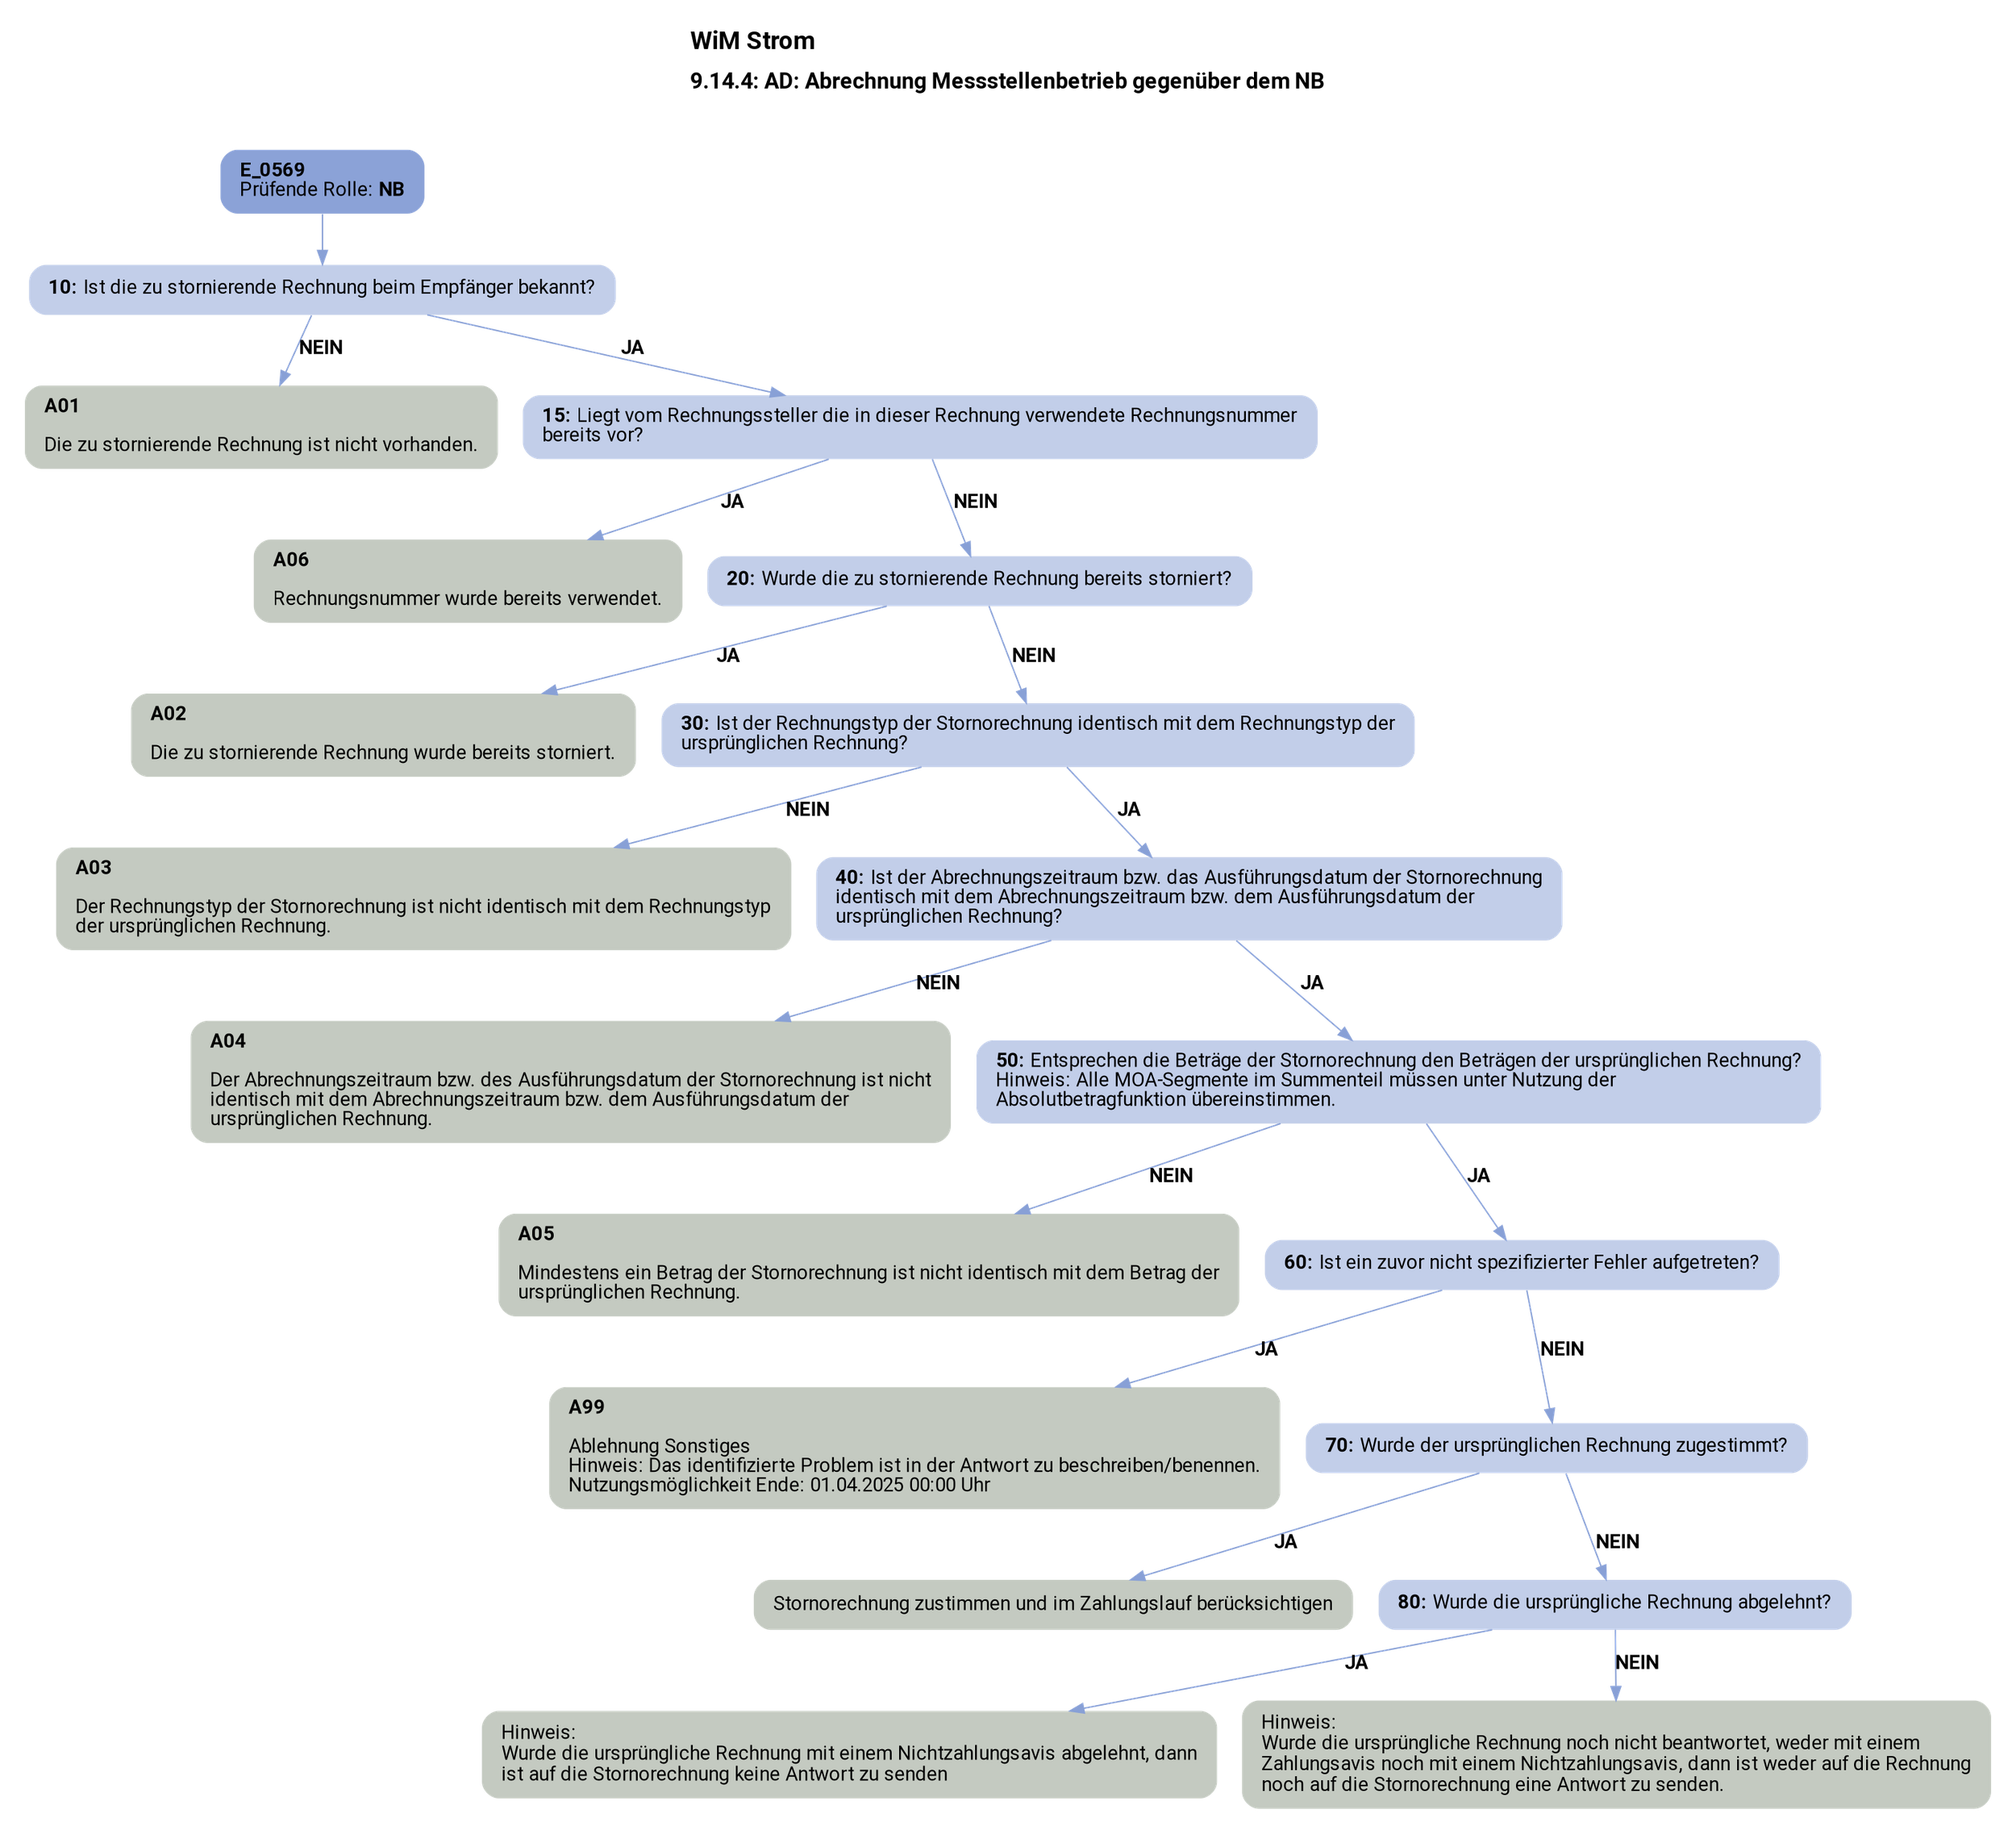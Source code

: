 digraph D {
    labelloc="t";
    label=<<B><FONT POINT-SIZE="18">WiM Strom</FONT></B><BR align="left"/><BR/><B><FONT POINT-SIZE="16">9.14.4: AD: Abrechnung Messstellenbetrieb gegenüber dem NB</FONT></B><BR align="left"/><BR/><BR/><BR/>>;
    ratio="compress";
    concentrate=true;
    pack=true;
    rankdir=TB;
    packmode="array";
    size="20,20";
    fontsize=12;
    pad=0.25;
    "Start" [margin="0.2,0.12", shape=box, style="filled,rounded", penwidth=0.0, fillcolor="#8ba2d7", label=<<B>E_0569</B><BR align="left"/><FONT>Prüfende Rolle: <B>NB</B></FONT><BR align="center"/>>, fontname="Roboto, sans-serif"];
    "10" [margin="0.2,0.12", shape=box, style="filled,rounded", penwidth=0.0, fillcolor="#c2cee9", label=<<B>10: </B>Ist die zu stornierende Rechnung beim Empfänger bekannt?<BR align="left"/>>, fontname="Roboto, sans-serif"];
    "A01" [margin="0.2,0.12", shape=box, style="filled,rounded", penwidth=0.0, fillcolor="#c4cac1", label=<<B>A01</B><BR align="left"/><BR align="left"/><FONT>Die zu stornierende Rechnung ist nicht vorhanden.<BR align="left"/></FONT>>, fontname="Roboto, sans-serif"];
    "15" [margin="0.2,0.12", shape=box, style="filled,rounded", penwidth=0.0, fillcolor="#c2cee9", label=<<B>15: </B>Liegt vom Rechnungssteller die in dieser Rechnung verwendete Rechnungsnummer<BR align="left"/>bereits vor?<BR align="left"/>>, fontname="Roboto, sans-serif"];
    "A06" [margin="0.2,0.12", shape=box, style="filled,rounded", penwidth=0.0, fillcolor="#c4cac1", label=<<B>A06</B><BR align="left"/><BR align="left"/><FONT>Rechnungsnummer wurde bereits verwendet.<BR align="left"/></FONT>>, fontname="Roboto, sans-serif"];
    "20" [margin="0.2,0.12", shape=box, style="filled,rounded", penwidth=0.0, fillcolor="#c2cee9", label=<<B>20: </B>Wurde die zu stornierende Rechnung bereits storniert?<BR align="left"/>>, fontname="Roboto, sans-serif"];
    "A02" [margin="0.2,0.12", shape=box, style="filled,rounded", penwidth=0.0, fillcolor="#c4cac1", label=<<B>A02</B><BR align="left"/><BR align="left"/><FONT>Die zu stornierende Rechnung wurde bereits storniert.<BR align="left"/></FONT>>, fontname="Roboto, sans-serif"];
    "30" [margin="0.2,0.12", shape=box, style="filled,rounded", penwidth=0.0, fillcolor="#c2cee9", label=<<B>30: </B>Ist der Rechnungstyp der Stornorechnung identisch mit dem Rechnungstyp der<BR align="left"/>ursprünglichen Rechnung?<BR align="left"/>>, fontname="Roboto, sans-serif"];
    "A03" [margin="0.2,0.12", shape=box, style="filled,rounded", penwidth=0.0, fillcolor="#c4cac1", label=<<B>A03</B><BR align="left"/><BR align="left"/><FONT>Der Rechnungstyp der Stornorechnung ist nicht identisch mit dem Rechnungstyp<BR align="left"/>der ursprünglichen Rechnung.<BR align="left"/></FONT>>, fontname="Roboto, sans-serif"];
    "40" [margin="0.2,0.12", shape=box, style="filled,rounded", penwidth=0.0, fillcolor="#c2cee9", label=<<B>40: </B>Ist der Abrechnungszeitraum bzw. das Ausführungsdatum der Stornorechnung<BR align="left"/>identisch mit dem Abrechnungszeitraum bzw. dem Ausführungsdatum der<BR align="left"/>ursprünglichen Rechnung?<BR align="left"/>>, fontname="Roboto, sans-serif"];
    "A04" [margin="0.2,0.12", shape=box, style="filled,rounded", penwidth=0.0, fillcolor="#c4cac1", label=<<B>A04</B><BR align="left"/><BR align="left"/><FONT>Der Abrechnungszeitraum bzw. des Ausführungsdatum der Stornorechnung ist nicht<BR align="left"/>identisch mit dem Abrechnungszeitraum bzw. dem Ausführungsdatum der<BR align="left"/>ursprünglichen Rechnung.<BR align="left"/></FONT>>, fontname="Roboto, sans-serif"];
    "50" [margin="0.2,0.12", shape=box, style="filled,rounded", penwidth=0.0, fillcolor="#c2cee9", label=<<B>50: </B>Entsprechen die Beträge der Stornorechnung den Beträgen der ursprünglichen Rechnung?<BR align="left"/>Hinweis: Alle MOA-Segmente im Summenteil müssen unter Nutzung der<BR align="left"/>Absolutbetragfunktion übereinstimmen.<BR align="left"/>>, fontname="Roboto, sans-serif"];
    "A05" [margin="0.2,0.12", shape=box, style="filled,rounded", penwidth=0.0, fillcolor="#c4cac1", label=<<B>A05</B><BR align="left"/><BR align="left"/><FONT>Mindestens ein Betrag der Stornorechnung ist nicht identisch mit dem Betrag der<BR align="left"/>ursprünglichen Rechnung.<BR align="left"/></FONT>>, fontname="Roboto, sans-serif"];
    "60" [margin="0.2,0.12", shape=box, style="filled,rounded", penwidth=0.0, fillcolor="#c2cee9", label=<<B>60: </B>Ist ein zuvor nicht spezifizierter Fehler aufgetreten?<BR align="left"/>>, fontname="Roboto, sans-serif"];
    "A99" [margin="0.2,0.12", shape=box, style="filled,rounded", penwidth=0.0, fillcolor="#c4cac1", label=<<B>A99</B><BR align="left"/><BR align="left"/><FONT>Ablehnung Sonstiges<BR align="left"/>Hinweis: Das identifizierte Problem ist in der Antwort zu beschreiben/benennen.<BR align="left"/>Nutzungsmöglichkeit Ende: 01.04.2025 00:00 Uhr<BR align="left"/></FONT>>, fontname="Roboto, sans-serif"];
    "70" [margin="0.2,0.12", shape=box, style="filled,rounded", penwidth=0.0, fillcolor="#c2cee9", label=<<B>70: </B>Wurde der ursprünglichen Rechnung zugestimmt?<BR align="left"/>>, fontname="Roboto, sans-serif"];
    "Stornorechnung zustimmen und im Zahlungslauf berücksichtigen" [margin="0.2,0.12", shape=box, style="filled,rounded", penwidth=0.0, fillcolor="#c4cac1", label=<<FONT>Stornorechnung zustimmen und im Zahlungslauf berücksichtigen<BR align="left"/></FONT>>, fontname="Roboto, sans-serif"];
    "80" [margin="0.2,0.12", shape=box, style="filled,rounded", penwidth=0.0, fillcolor="#c2cee9", label=<<B>80: </B>Wurde die ursprüngliche Rechnung abgelehnt?<BR align="left"/>>, fontname="Roboto, sans-serif"];
    "Hinweis: 
Wurde die ursprüngliche Rechnung mit einem Nichtzahlungsavis abgelehnt, dann ist auf die Stornorechnung keine Antwort zu senden" [margin="0.2,0.12", shape=box, style="filled,rounded", penwidth=0.0, fillcolor="#c4cac1", label=<<FONT>Hinweis:<BR align="left"/>Wurde die ursprüngliche Rechnung mit einem Nichtzahlungsavis abgelehnt, dann<BR align="left"/>ist auf die Stornorechnung keine Antwort zu senden<BR align="left"/></FONT>>, fontname="Roboto, sans-serif"];
    "Hinweis: 
Wurde die ursprüngliche Rechnung noch nicht beantwortet, weder mit einem Zahlungsavis noch mit einem Nichtzahlungsavis, dann ist weder auf die Rechnung noch auf die Stornorechnung eine Antwort zu senden." [margin="0.2,0.12", shape=box, style="filled,rounded", penwidth=0.0, fillcolor="#c4cac1", label=<<FONT>Hinweis:<BR align="left"/>Wurde die ursprüngliche Rechnung noch nicht beantwortet, weder mit einem<BR align="left"/>Zahlungsavis noch mit einem Nichtzahlungsavis, dann ist weder auf die Rechnung<BR align="left"/>noch auf die Stornorechnung eine Antwort zu senden.<BR align="left"/></FONT>>, fontname="Roboto, sans-serif"];

    "Start" -> "10" [color="#88a0d6"];
    "10" -> "A01" [label=<<B>NEIN</B>>, color="#88a0d6", fontname="Roboto, sans-serif"];
    "10" -> "15" [label=<<B>JA</B>>, color="#88a0d6", fontname="Roboto, sans-serif"];
    "15" -> "A06" [label=<<B>JA</B>>, color="#88a0d6", fontname="Roboto, sans-serif"];
    "15" -> "20" [label=<<B>NEIN</B>>, color="#88a0d6", fontname="Roboto, sans-serif"];
    "20" -> "A02" [label=<<B>JA</B>>, color="#88a0d6", fontname="Roboto, sans-serif"];
    "20" -> "30" [label=<<B>NEIN</B>>, color="#88a0d6", fontname="Roboto, sans-serif"];
    "30" -> "A03" [label=<<B>NEIN</B>>, color="#88a0d6", fontname="Roboto, sans-serif"];
    "30" -> "40" [label=<<B>JA</B>>, color="#88a0d6", fontname="Roboto, sans-serif"];
    "40" -> "A04" [label=<<B>NEIN</B>>, color="#88a0d6", fontname="Roboto, sans-serif"];
    "40" -> "50" [label=<<B>JA</B>>, color="#88a0d6", fontname="Roboto, sans-serif"];
    "50" -> "A05" [label=<<B>NEIN</B>>, color="#88a0d6", fontname="Roboto, sans-serif"];
    "50" -> "60" [label=<<B>JA</B>>, color="#88a0d6", fontname="Roboto, sans-serif"];
    "60" -> "A99" [label=<<B>JA</B>>, color="#88a0d6", fontname="Roboto, sans-serif"];
    "60" -> "70" [label=<<B>NEIN</B>>, color="#88a0d6", fontname="Roboto, sans-serif"];
    "70" -> "Stornorechnung zustimmen und im Zahlungslauf berücksichtigen" [label=<<B>JA</B>>, color="#88a0d6", fontname="Roboto, sans-serif"];
    "70" -> "80" [label=<<B>NEIN</B>>, color="#88a0d6", fontname="Roboto, sans-serif"];
    "80" -> "Hinweis: 
Wurde die ursprüngliche Rechnung mit einem Nichtzahlungsavis abgelehnt, dann ist auf die Stornorechnung keine Antwort zu senden" [label=<<B>JA</B>>, color="#88a0d6", fontname="Roboto, sans-serif"];
    "80" -> "Hinweis: 
Wurde die ursprüngliche Rechnung noch nicht beantwortet, weder mit einem Zahlungsavis noch mit einem Nichtzahlungsavis, dann ist weder auf die Rechnung noch auf die Stornorechnung eine Antwort zu senden." [label=<<B>NEIN</B>>, color="#88a0d6", fontname="Roboto, sans-serif"];

    bgcolor="transparent";
fontname="Roboto, sans-serif";
}
